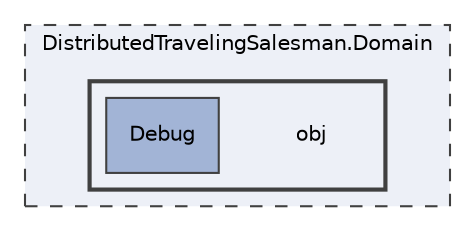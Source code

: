digraph "DistributedTravelingSalesman.Domain/obj"
{
 // INTERACTIVE_SVG=YES
 // LATEX_PDF_SIZE
  edge [fontname="Helvetica",fontsize="10",labelfontname="Helvetica",labelfontsize="10"];
  node [fontname="Helvetica",fontsize="10",shape=record];
  compound=true
  subgraph clusterdir_d77fe41e8f09377e3f0b36d6d54dd6f1 {
    graph [ bgcolor="#edf0f7", pencolor="grey25", style="filled,dashed,", label="DistributedTravelingSalesman.Domain", fontname="Helvetica", fontsize="10", URL="dir_d77fe41e8f09377e3f0b36d6d54dd6f1.html"]
  subgraph clusterdir_16a415c677bb186710689c039376d8f4 {
    graph [ bgcolor="#edf0f7", pencolor="grey25", style="filled,bold,", label="", fontname="Helvetica", fontsize="10", URL="dir_16a415c677bb186710689c039376d8f4.html"]
    dir_16a415c677bb186710689c039376d8f4 [shape=plaintext, label="obj"];
  dir_e9e67fedc163123a730c22b2e97b2f9a [shape=box, label="Debug", style="filled,", fillcolor="#a2b4d6", color="grey25", URL="dir_e9e67fedc163123a730c22b2e97b2f9a.html"];
  }
  }
}
